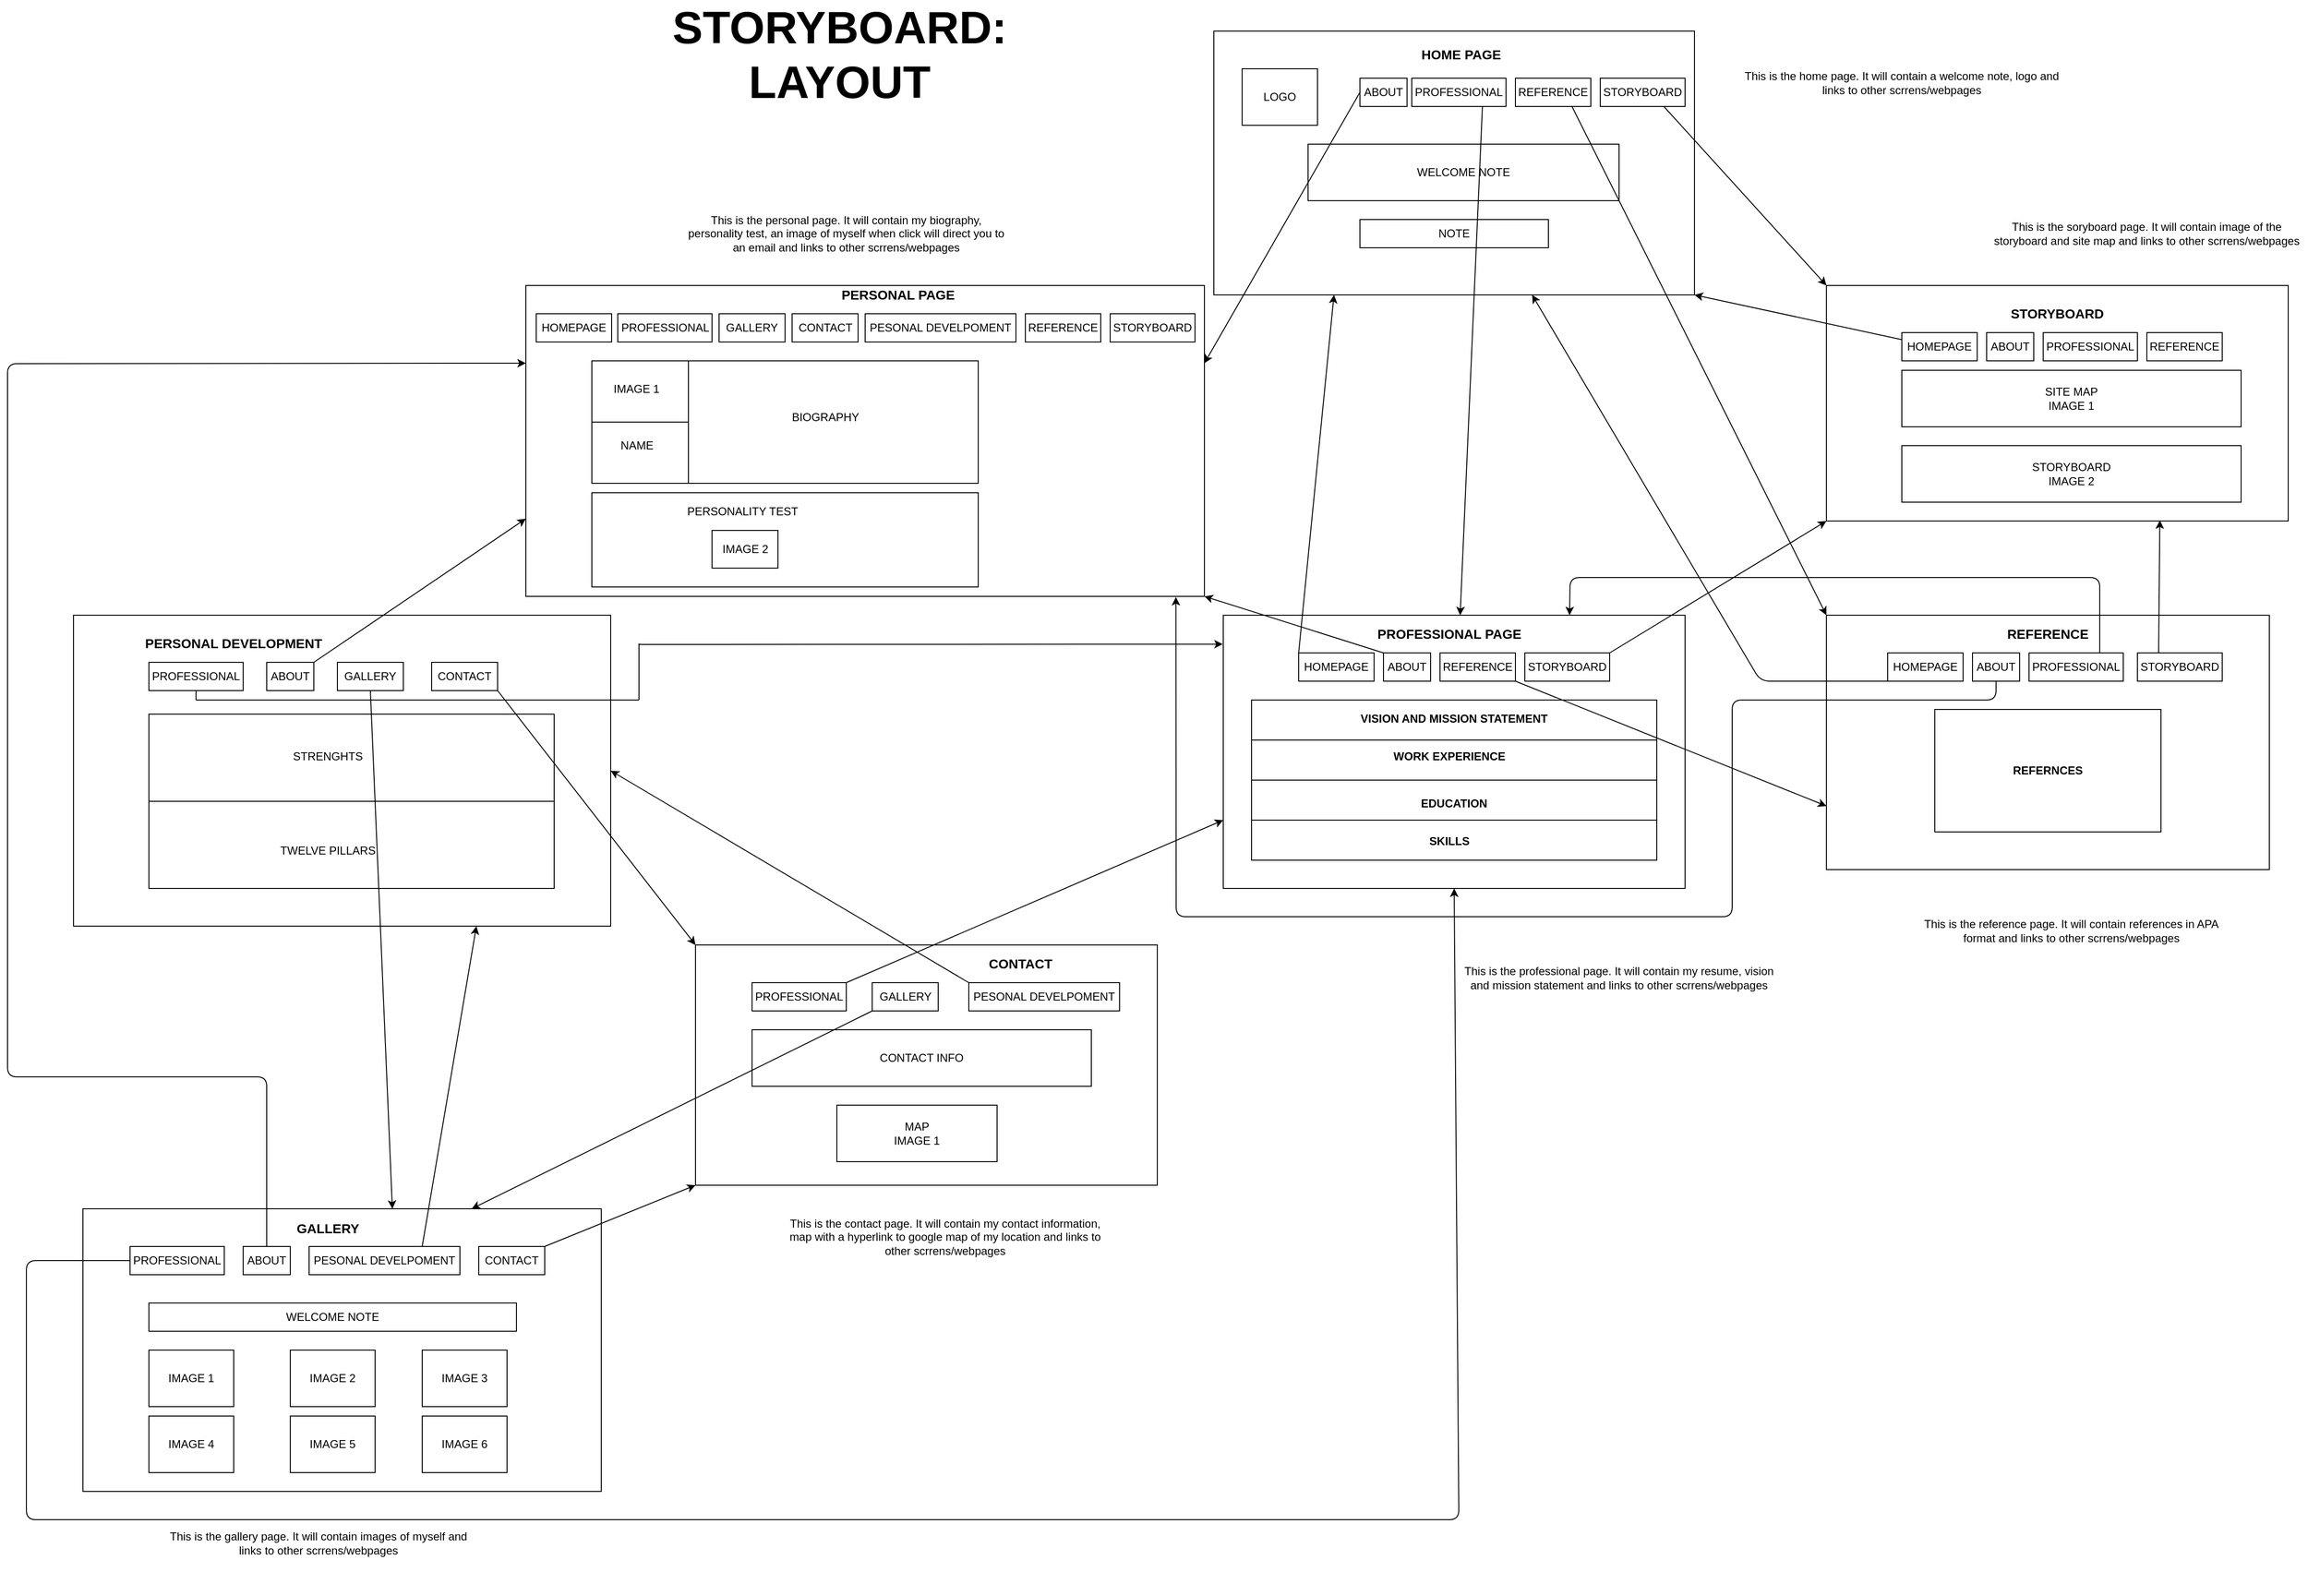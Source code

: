 <mxfile version="14.5.1" type="device"><diagram id="vI1o73QaPmnRmqJB_MKd" name="Page-1"><mxGraphModel dx="3807" dy="973" grid="1" gridSize="10" guides="1" tooltips="1" connect="1" arrows="1" fold="1" page="1" pageScale="1" pageWidth="850" pageHeight="1100" math="0" shadow="0"><root><mxCell id="0"/><mxCell id="1" parent="0"/><mxCell id="4BfkvucFEYMD0esyTuxJ-81" value="" style="rounded=0;whiteSpace=wrap;html=1;" parent="1" vertex="1"><mxGeometry x="-450" y="1070" width="490" height="255" as="geometry"/></mxCell><mxCell id="4BfkvucFEYMD0esyTuxJ-82" value="" style="rounded=0;whiteSpace=wrap;html=1;" parent="1" vertex="1"><mxGeometry x="-1100" y="1350" width="550" height="300" as="geometry"/></mxCell><mxCell id="4BfkvucFEYMD0esyTuxJ-63" value="" style="rounded=0;whiteSpace=wrap;html=1;" parent="1" vertex="1"><mxGeometry x="-1110" y="720" width="570" height="330" as="geometry"/></mxCell><mxCell id="4BfkvucFEYMD0esyTuxJ-54" value="" style="rounded=0;whiteSpace=wrap;html=1;" parent="1" vertex="1"><mxGeometry x="750" y="370" width="490" height="250" as="geometry"/></mxCell><mxCell id="4BfkvucFEYMD0esyTuxJ-36" value="" style="rounded=0;whiteSpace=wrap;html=1;" parent="1" vertex="1"><mxGeometry x="-630" y="370" width="720" height="330" as="geometry"/></mxCell><mxCell id="4BfkvucFEYMD0esyTuxJ-26" value="" style="rounded=0;whiteSpace=wrap;html=1;" parent="1" vertex="1"><mxGeometry x="750" y="720" width="470" height="270" as="geometry"/></mxCell><mxCell id="4BfkvucFEYMD0esyTuxJ-11" value="" style="rounded=0;whiteSpace=wrap;html=1;" parent="1" vertex="1"><mxGeometry x="110" y="720" width="490" height="290" as="geometry"/></mxCell><mxCell id="4BfkvucFEYMD0esyTuxJ-1" value="" style="rounded=0;whiteSpace=wrap;html=1;" parent="1" vertex="1"><mxGeometry x="100" y="100" width="510" height="280" as="geometry"/></mxCell><mxCell id="4BfkvucFEYMD0esyTuxJ-2" value="PROFESSIONAL" style="rounded=0;whiteSpace=wrap;html=1;" parent="1" vertex="1"><mxGeometry x="310" y="150" width="100" height="30" as="geometry"/></mxCell><mxCell id="4BfkvucFEYMD0esyTuxJ-3" value="ABOUT" style="rounded=0;whiteSpace=wrap;html=1;" parent="1" vertex="1"><mxGeometry x="255" y="150" width="50" height="30" as="geometry"/></mxCell><mxCell id="4BfkvucFEYMD0esyTuxJ-4" value="REFERENCE" style="rounded=0;whiteSpace=wrap;html=1;" parent="1" vertex="1"><mxGeometry x="420" y="150" width="80" height="30" as="geometry"/></mxCell><mxCell id="4BfkvucFEYMD0esyTuxJ-5" value="STORYBOARD" style="rounded=0;whiteSpace=wrap;html=1;" parent="1" vertex="1"><mxGeometry x="510" y="150" width="90" height="30" as="geometry"/></mxCell><mxCell id="4BfkvucFEYMD0esyTuxJ-6" style="edgeStyle=orthogonalEdgeStyle;rounded=0;orthogonalLoop=1;jettySize=auto;html=1;exitX=0.5;exitY=1;exitDx=0;exitDy=0;" parent="1" source="4BfkvucFEYMD0esyTuxJ-2" target="4BfkvucFEYMD0esyTuxJ-2" edge="1"><mxGeometry relative="1" as="geometry"/></mxCell><mxCell id="4BfkvucFEYMD0esyTuxJ-7" value="LOGO" style="rounded=0;whiteSpace=wrap;html=1;" parent="1" vertex="1"><mxGeometry x="130" y="140" width="80" height="60" as="geometry"/></mxCell><mxCell id="4BfkvucFEYMD0esyTuxJ-8" value="WELCOME NOTE" style="rounded=0;whiteSpace=wrap;html=1;" parent="1" vertex="1"><mxGeometry x="200" y="220" width="330" height="60" as="geometry"/></mxCell><mxCell id="4BfkvucFEYMD0esyTuxJ-9" value="NOTE" style="rounded=0;whiteSpace=wrap;html=1;" parent="1" vertex="1"><mxGeometry x="255" y="300" width="200" height="30" as="geometry"/></mxCell><mxCell id="4BfkvucFEYMD0esyTuxJ-10" value="&lt;b&gt;&lt;font style=&quot;font-size: 14px&quot;&gt;HOME PAGE&lt;/font&gt;&lt;/b&gt;" style="text;html=1;strokeColor=none;fillColor=none;align=center;verticalAlign=middle;whiteSpace=wrap;rounded=0;" parent="1" vertex="1"><mxGeometry x="315" y="110" width="95" height="30" as="geometry"/></mxCell><mxCell id="4BfkvucFEYMD0esyTuxJ-12" value="HOMEPAGE" style="rounded=0;whiteSpace=wrap;html=1;" parent="1" vertex="1"><mxGeometry x="190" y="760" width="80" height="30" as="geometry"/></mxCell><mxCell id="4BfkvucFEYMD0esyTuxJ-13" value="&lt;font style=&quot;font-size: 14px&quot;&gt;&lt;b&gt;PROFESSIONAL PAGE&lt;/b&gt;&lt;/font&gt;" style="text;html=1;strokeColor=none;fillColor=none;align=center;verticalAlign=middle;whiteSpace=wrap;rounded=0;" parent="1" vertex="1"><mxGeometry x="240" y="730" width="220" height="20" as="geometry"/></mxCell><mxCell id="4BfkvucFEYMD0esyTuxJ-14" value="ABOUT" style="rounded=0;whiteSpace=wrap;html=1;" parent="1" vertex="1"><mxGeometry x="280" y="760" width="50" height="30" as="geometry"/></mxCell><mxCell id="4BfkvucFEYMD0esyTuxJ-15" value="REFERENCE" style="rounded=0;whiteSpace=wrap;html=1;" parent="1" vertex="1"><mxGeometry x="340" y="760" width="80" height="30" as="geometry"/></mxCell><mxCell id="4BfkvucFEYMD0esyTuxJ-16" value="STORYBOARD" style="rounded=0;whiteSpace=wrap;html=1;" parent="1" vertex="1"><mxGeometry x="430" y="760" width="90" height="30" as="geometry"/></mxCell><mxCell id="4BfkvucFEYMD0esyTuxJ-17" value="" style="rounded=0;whiteSpace=wrap;html=1;" parent="1" vertex="1"><mxGeometry x="140" y="810" width="430" height="170" as="geometry"/></mxCell><mxCell id="4BfkvucFEYMD0esyTuxJ-18" value="&lt;b&gt;VISION AND MISSION STATEMENT&lt;/b&gt;" style="text;html=1;strokeColor=none;fillColor=none;align=center;verticalAlign=middle;whiteSpace=wrap;rounded=0;" parent="1" vertex="1"><mxGeometry x="210" y="820" width="290" height="20" as="geometry"/></mxCell><mxCell id="4BfkvucFEYMD0esyTuxJ-19" value="" style="endArrow=none;html=1;exitX=0;exitY=0.25;exitDx=0;exitDy=0;entryX=1;entryY=0.25;entryDx=0;entryDy=0;" parent="1" source="4BfkvucFEYMD0esyTuxJ-17" target="4BfkvucFEYMD0esyTuxJ-17" edge="1"><mxGeometry width="50" height="50" relative="1" as="geometry"><mxPoint x="290" y="1040" as="sourcePoint"/><mxPoint x="340" y="990" as="targetPoint"/></mxGeometry></mxCell><mxCell id="4BfkvucFEYMD0esyTuxJ-20" value="" style="endArrow=none;html=1;exitX=0;exitY=0.5;exitDx=0;exitDy=0;entryX=1;entryY=0.5;entryDx=0;entryDy=0;" parent="1" source="4BfkvucFEYMD0esyTuxJ-17" target="4BfkvucFEYMD0esyTuxJ-17" edge="1"><mxGeometry width="50" height="50" relative="1" as="geometry"><mxPoint x="290" y="1020" as="sourcePoint"/><mxPoint x="340" y="970" as="targetPoint"/></mxGeometry></mxCell><mxCell id="4BfkvucFEYMD0esyTuxJ-21" value="&lt;b&gt;WORK EXPERIENCE&lt;/b&gt;" style="text;html=1;strokeColor=none;fillColor=none;align=center;verticalAlign=middle;whiteSpace=wrap;rounded=0;" parent="1" vertex="1"><mxGeometry x="275" y="860" width="150" height="20" as="geometry"/></mxCell><mxCell id="4BfkvucFEYMD0esyTuxJ-22" value="" style="endArrow=none;html=1;exitX=0;exitY=0.75;exitDx=0;exitDy=0;entryX=1;entryY=0.75;entryDx=0;entryDy=0;" parent="1" source="4BfkvucFEYMD0esyTuxJ-17" target="4BfkvucFEYMD0esyTuxJ-17" edge="1"><mxGeometry width="50" height="50" relative="1" as="geometry"><mxPoint x="290" y="1010" as="sourcePoint"/><mxPoint x="340" y="960" as="targetPoint"/></mxGeometry></mxCell><mxCell id="4BfkvucFEYMD0esyTuxJ-23" value="&lt;b&gt;EDUCATION&lt;/b&gt;" style="text;html=1;strokeColor=none;fillColor=none;align=center;verticalAlign=middle;whiteSpace=wrap;rounded=0;" parent="1" vertex="1"><mxGeometry x="305" y="910" width="100" height="20" as="geometry"/></mxCell><mxCell id="4BfkvucFEYMD0esyTuxJ-25" value="&lt;b&gt;SKILLS&lt;/b&gt;" style="text;html=1;strokeColor=none;fillColor=none;align=center;verticalAlign=middle;whiteSpace=wrap;rounded=0;" parent="1" vertex="1"><mxGeometry x="330" y="950" width="40" height="20" as="geometry"/></mxCell><mxCell id="4BfkvucFEYMD0esyTuxJ-27" value="&lt;b&gt;&lt;font style=&quot;font-size: 14px&quot;&gt;REFERENCE&lt;/font&gt;&lt;/b&gt;" style="text;html=1;strokeColor=none;fillColor=none;align=center;verticalAlign=middle;whiteSpace=wrap;rounded=0;" parent="1" vertex="1"><mxGeometry x="920" y="730" width="130" height="20" as="geometry"/></mxCell><mxCell id="4BfkvucFEYMD0esyTuxJ-28" value="HOMEPAGE" style="rounded=0;whiteSpace=wrap;html=1;" parent="1" vertex="1"><mxGeometry x="815" y="760" width="80" height="30" as="geometry"/></mxCell><mxCell id="4BfkvucFEYMD0esyTuxJ-29" value="ABOUT" style="rounded=0;whiteSpace=wrap;html=1;" parent="1" vertex="1"><mxGeometry x="905" y="760" width="50" height="30" as="geometry"/></mxCell><mxCell id="4BfkvucFEYMD0esyTuxJ-30" value="REFERENCE" style="rounded=0;whiteSpace=wrap;html=1;" parent="1" vertex="1"><mxGeometry x="1090" y="420" width="80" height="30" as="geometry"/></mxCell><mxCell id="4BfkvucFEYMD0esyTuxJ-31" value="STORYBOARD" style="rounded=0;whiteSpace=wrap;html=1;" parent="1" vertex="1"><mxGeometry x="1080" y="760" width="90" height="30" as="geometry"/></mxCell><mxCell id="4BfkvucFEYMD0esyTuxJ-32" value="" style="rounded=0;whiteSpace=wrap;html=1;" parent="1" vertex="1"><mxGeometry x="865" y="820" width="240" height="130" as="geometry"/></mxCell><mxCell id="4BfkvucFEYMD0esyTuxJ-34" value="&lt;b&gt;REFERNCES&lt;/b&gt;" style="text;html=1;strokeColor=none;fillColor=none;align=center;verticalAlign=middle;whiteSpace=wrap;rounded=0;" parent="1" vertex="1"><mxGeometry x="935" y="875" width="100" height="20" as="geometry"/></mxCell><mxCell id="4BfkvucFEYMD0esyTuxJ-37" value="&lt;b&gt;&lt;font style=&quot;font-size: 14px&quot;&gt;PERSONAL PAGE&lt;/font&gt;&lt;/b&gt;" style="text;html=1;strokeColor=none;fillColor=none;align=center;verticalAlign=middle;whiteSpace=wrap;rounded=0;" parent="1" vertex="1"><mxGeometry x="-300" y="370" width="130" height="20" as="geometry"/></mxCell><mxCell id="4BfkvucFEYMD0esyTuxJ-38" value="" style="rounded=0;whiteSpace=wrap;html=1;" parent="1" vertex="1"><mxGeometry x="-560" y="450" width="410" height="130" as="geometry"/></mxCell><mxCell id="4BfkvucFEYMD0esyTuxJ-39" value="BIOGRAPHY" style="text;html=1;strokeColor=none;fillColor=none;align=center;verticalAlign=middle;whiteSpace=wrap;rounded=0;" parent="1" vertex="1"><mxGeometry x="-362.5" y="500" width="100" height="20" as="geometry"/></mxCell><mxCell id="4BfkvucFEYMD0esyTuxJ-40" value="" style="endArrow=none;html=1;exitX=0.25;exitY=0;exitDx=0;exitDy=0;entryX=0.25;entryY=1;entryDx=0;entryDy=0;" parent="1" source="4BfkvucFEYMD0esyTuxJ-38" target="4BfkvucFEYMD0esyTuxJ-38" edge="1"><mxGeometry width="50" height="50" relative="1" as="geometry"><mxPoint x="-180" y="430" as="sourcePoint"/><mxPoint x="-130" y="380" as="targetPoint"/></mxGeometry></mxCell><mxCell id="4BfkvucFEYMD0esyTuxJ-41" value="" style="endArrow=none;html=1;exitX=0;exitY=0.5;exitDx=0;exitDy=0;" parent="1" source="4BfkvucFEYMD0esyTuxJ-38" edge="1"><mxGeometry width="50" height="50" relative="1" as="geometry"><mxPoint x="-540" y="515" as="sourcePoint"/><mxPoint x="-457" y="515" as="targetPoint"/></mxGeometry></mxCell><mxCell id="4BfkvucFEYMD0esyTuxJ-42" value="IMAGE 1" style="text;html=1;strokeColor=none;fillColor=none;align=center;verticalAlign=middle;whiteSpace=wrap;rounded=0;" parent="1" vertex="1"><mxGeometry x="-540" y="470" width="55" height="20" as="geometry"/></mxCell><mxCell id="4BfkvucFEYMD0esyTuxJ-43" value="NAME" style="text;html=1;strokeColor=none;fillColor=none;align=center;verticalAlign=middle;whiteSpace=wrap;rounded=0;" parent="1" vertex="1"><mxGeometry x="-532.5" y="530" width="40" height="20" as="geometry"/></mxCell><mxCell id="4BfkvucFEYMD0esyTuxJ-44" value="" style="rounded=0;whiteSpace=wrap;html=1;" parent="1" vertex="1"><mxGeometry x="-560" y="590" width="410" height="100" as="geometry"/></mxCell><mxCell id="4BfkvucFEYMD0esyTuxJ-45" value="PERSONALITY TEST" style="text;html=1;strokeColor=none;fillColor=none;align=center;verticalAlign=middle;whiteSpace=wrap;rounded=0;" parent="1" vertex="1"><mxGeometry x="-470" y="600" width="140" height="20" as="geometry"/></mxCell><mxCell id="4BfkvucFEYMD0esyTuxJ-46" value="IMAGE 2" style="rounded=0;whiteSpace=wrap;html=1;" parent="1" vertex="1"><mxGeometry x="-432.5" y="630" width="70" height="40" as="geometry"/></mxCell><mxCell id="4BfkvucFEYMD0esyTuxJ-47" value="HOMEPAGE" style="rounded=0;whiteSpace=wrap;html=1;" parent="1" vertex="1"><mxGeometry x="-619" y="400" width="80" height="30" as="geometry"/></mxCell><mxCell id="4BfkvucFEYMD0esyTuxJ-49" value="PROFESSIONAL" style="rounded=0;whiteSpace=wrap;html=1;" parent="1" vertex="1"><mxGeometry x="-532.5" y="400" width="100" height="30" as="geometry"/></mxCell><mxCell id="4BfkvucFEYMD0esyTuxJ-50" value="GALLERY" style="rounded=0;whiteSpace=wrap;html=1;" parent="1" vertex="1"><mxGeometry x="-425" y="400" width="70" height="30" as="geometry"/></mxCell><mxCell id="4BfkvucFEYMD0esyTuxJ-51" value="CONTACT" style="rounded=0;whiteSpace=wrap;html=1;" parent="1" vertex="1"><mxGeometry x="-347.5" y="400" width="70" height="30" as="geometry"/></mxCell><mxCell id="4BfkvucFEYMD0esyTuxJ-52" value="PESONAL DEVELPOMENT" style="rounded=0;whiteSpace=wrap;html=1;" parent="1" vertex="1"><mxGeometry x="-270" y="400" width="160" height="30" as="geometry"/></mxCell><mxCell id="4BfkvucFEYMD0esyTuxJ-55" value="&lt;font style=&quot;font-size: 14px&quot;&gt;&lt;b&gt;STORYBOARD&lt;/b&gt;&lt;/font&gt;" style="text;html=1;strokeColor=none;fillColor=none;align=center;verticalAlign=middle;whiteSpace=wrap;rounded=0;" parent="1" vertex="1"><mxGeometry x="935" y="390" width="120" height="20" as="geometry"/></mxCell><mxCell id="4BfkvucFEYMD0esyTuxJ-56" value="HOMEPAGE" style="rounded=0;whiteSpace=wrap;html=1;" parent="1" vertex="1"><mxGeometry x="830" y="420" width="80" height="30" as="geometry"/></mxCell><mxCell id="4BfkvucFEYMD0esyTuxJ-57" value="PROFESSIONAL" style="rounded=0;whiteSpace=wrap;html=1;" parent="1" vertex="1"><mxGeometry x="980" y="420" width="100" height="30" as="geometry"/></mxCell><mxCell id="4BfkvucFEYMD0esyTuxJ-58" value="ABOUT" style="rounded=0;whiteSpace=wrap;html=1;" parent="1" vertex="1"><mxGeometry x="920" y="420" width="50" height="30" as="geometry"/></mxCell><mxCell id="4BfkvucFEYMD0esyTuxJ-60" value="SITE MAP&lt;br&gt;IMAGE 1" style="rounded=0;whiteSpace=wrap;html=1;" parent="1" vertex="1"><mxGeometry x="830" y="460" width="360" height="60" as="geometry"/></mxCell><mxCell id="4BfkvucFEYMD0esyTuxJ-61" value="STORYBOARD&lt;br&gt;IMAGE 2" style="rounded=0;whiteSpace=wrap;html=1;" parent="1" vertex="1"><mxGeometry x="830" y="540" width="360" height="60" as="geometry"/></mxCell><mxCell id="4BfkvucFEYMD0esyTuxJ-62" value="PROFESSIONAL" style="rounded=0;whiteSpace=wrap;html=1;" parent="1" vertex="1"><mxGeometry x="965" y="760" width="100" height="30" as="geometry"/></mxCell><mxCell id="4BfkvucFEYMD0esyTuxJ-64" value="&lt;font style=&quot;font-size: 14px&quot;&gt;&lt;b&gt;PERSONAL DEVELOPMENT&lt;/b&gt;&lt;/font&gt;" style="text;html=1;strokeColor=none;fillColor=none;align=center;verticalAlign=middle;whiteSpace=wrap;rounded=0;" parent="1" vertex="1"><mxGeometry x="-1050" y="740" width="220" height="20" as="geometry"/></mxCell><mxCell id="4BfkvucFEYMD0esyTuxJ-67" value="PROFESSIONAL" style="rounded=0;whiteSpace=wrap;html=1;" parent="1" vertex="1"><mxGeometry x="-1030" y="770" width="100" height="30" as="geometry"/></mxCell><mxCell id="4BfkvucFEYMD0esyTuxJ-70" value="ABOUT" style="rounded=0;whiteSpace=wrap;html=1;" parent="1" vertex="1"><mxGeometry x="-905" y="770" width="50" height="30" as="geometry"/></mxCell><mxCell id="4BfkvucFEYMD0esyTuxJ-71" value="GALLERY" style="rounded=0;whiteSpace=wrap;html=1;" parent="1" vertex="1"><mxGeometry x="-830" y="770" width="70" height="30" as="geometry"/></mxCell><mxCell id="4BfkvucFEYMD0esyTuxJ-72" value="CONTACT" style="rounded=0;whiteSpace=wrap;html=1;" parent="1" vertex="1"><mxGeometry x="-730" y="770" width="70" height="30" as="geometry"/></mxCell><mxCell id="4BfkvucFEYMD0esyTuxJ-74" value="" style="rounded=0;whiteSpace=wrap;html=1;" parent="1" vertex="1"><mxGeometry x="-1030" y="825" width="430" height="185" as="geometry"/></mxCell><mxCell id="4BfkvucFEYMD0esyTuxJ-75" value="" style="endArrow=none;html=1;exitX=0;exitY=0.5;exitDx=0;exitDy=0;entryX=1;entryY=0.5;entryDx=0;entryDy=0;" parent="1" source="4BfkvucFEYMD0esyTuxJ-74" target="4BfkvucFEYMD0esyTuxJ-74" edge="1"><mxGeometry width="50" height="50" relative="1" as="geometry"><mxPoint x="-660" y="860" as="sourcePoint"/><mxPoint x="-610" y="810" as="targetPoint"/></mxGeometry></mxCell><mxCell id="4BfkvucFEYMD0esyTuxJ-76" value="STRENGHTS" style="text;html=1;strokeColor=none;fillColor=none;align=center;verticalAlign=middle;whiteSpace=wrap;rounded=0;" parent="1" vertex="1"><mxGeometry x="-860" y="860" width="40" height="20" as="geometry"/></mxCell><mxCell id="4BfkvucFEYMD0esyTuxJ-77" value="TWELVE PILLARS" style="text;html=1;strokeColor=none;fillColor=none;align=center;verticalAlign=middle;whiteSpace=wrap;rounded=0;" parent="1" vertex="1"><mxGeometry x="-905" y="960" width="130" height="20" as="geometry"/></mxCell><mxCell id="4BfkvucFEYMD0esyTuxJ-78" value="REFERENCE" style="rounded=0;whiteSpace=wrap;html=1;" parent="1" vertex="1"><mxGeometry x="-100" y="400" width="80" height="30" as="geometry"/></mxCell><mxCell id="4BfkvucFEYMD0esyTuxJ-80" value="STORYBOARD" style="rounded=0;whiteSpace=wrap;html=1;" parent="1" vertex="1"><mxGeometry x="-10" y="400" width="90" height="30" as="geometry"/></mxCell><mxCell id="4BfkvucFEYMD0esyTuxJ-83" value="&lt;font style=&quot;font-size: 14px&quot;&gt;&lt;b&gt;GALLERY&lt;/b&gt;&lt;/font&gt;" style="text;html=1;strokeColor=none;fillColor=none;align=center;verticalAlign=middle;whiteSpace=wrap;rounded=0;" parent="1" vertex="1"><mxGeometry x="-880" y="1361" width="80" height="20" as="geometry"/></mxCell><mxCell id="4BfkvucFEYMD0esyTuxJ-84" value="WELCOME NOTE" style="rounded=0;whiteSpace=wrap;html=1;" parent="1" vertex="1"><mxGeometry x="-1030" y="1450" width="390" height="30" as="geometry"/></mxCell><mxCell id="4BfkvucFEYMD0esyTuxJ-86" value="PROFESSIONAL" style="rounded=0;whiteSpace=wrap;html=1;" parent="1" vertex="1"><mxGeometry x="-1050" y="1390" width="100" height="30" as="geometry"/></mxCell><mxCell id="4BfkvucFEYMD0esyTuxJ-87" value="ABOUT" style="rounded=0;whiteSpace=wrap;html=1;" parent="1" vertex="1"><mxGeometry x="-930" y="1390" width="50" height="30" as="geometry"/></mxCell><mxCell id="4BfkvucFEYMD0esyTuxJ-88" value="PESONAL DEVELPOMENT" style="rounded=0;whiteSpace=wrap;html=1;" parent="1" vertex="1"><mxGeometry x="-860" y="1390" width="160" height="30" as="geometry"/></mxCell><mxCell id="4BfkvucFEYMD0esyTuxJ-90" value="CONTACT" style="rounded=0;whiteSpace=wrap;html=1;" parent="1" vertex="1"><mxGeometry x="-680" y="1390" width="70" height="30" as="geometry"/></mxCell><mxCell id="4BfkvucFEYMD0esyTuxJ-92" value="IMAGE 1" style="rounded=0;whiteSpace=wrap;html=1;" parent="1" vertex="1"><mxGeometry x="-1030" y="1500" width="90" height="60" as="geometry"/></mxCell><mxCell id="4BfkvucFEYMD0esyTuxJ-95" value="IMAGE 6" style="rounded=0;whiteSpace=wrap;html=1;" parent="1" vertex="1"><mxGeometry x="-740" y="1570" width="90" height="60" as="geometry"/></mxCell><mxCell id="4BfkvucFEYMD0esyTuxJ-96" value="IMAGE 5" style="rounded=0;whiteSpace=wrap;html=1;" parent="1" vertex="1"><mxGeometry x="-880" y="1570" width="90" height="60" as="geometry"/></mxCell><mxCell id="4BfkvucFEYMD0esyTuxJ-97" value="IMAGE 3" style="rounded=0;whiteSpace=wrap;html=1;" parent="1" vertex="1"><mxGeometry x="-740" y="1500" width="90" height="60" as="geometry"/></mxCell><mxCell id="4BfkvucFEYMD0esyTuxJ-98" value="IMAGE 2" style="rounded=0;whiteSpace=wrap;html=1;" parent="1" vertex="1"><mxGeometry x="-880" y="1500" width="90" height="60" as="geometry"/></mxCell><mxCell id="4BfkvucFEYMD0esyTuxJ-99" value="IMAGE 4" style="rounded=0;whiteSpace=wrap;html=1;" parent="1" vertex="1"><mxGeometry x="-1030" y="1570" width="90" height="60" as="geometry"/></mxCell><mxCell id="4BfkvucFEYMD0esyTuxJ-101" value="&lt;font style=&quot;font-size: 14px&quot;&gt;&lt;b&gt;CONTACT&lt;/b&gt;&lt;/font&gt;" style="text;html=1;strokeColor=none;fillColor=none;align=center;verticalAlign=middle;whiteSpace=wrap;rounded=0;" parent="1" vertex="1"><mxGeometry x="-150" y="1080" width="90" height="20" as="geometry"/></mxCell><mxCell id="4BfkvucFEYMD0esyTuxJ-103" value="PROFESSIONAL" style="rounded=0;whiteSpace=wrap;html=1;" parent="1" vertex="1"><mxGeometry x="-390" y="1110" width="100" height="30" as="geometry"/></mxCell><mxCell id="4BfkvucFEYMD0esyTuxJ-104" value="GALLERY" style="rounded=0;whiteSpace=wrap;html=1;" parent="1" vertex="1"><mxGeometry x="-262.5" y="1110" width="70" height="30" as="geometry"/></mxCell><mxCell id="4BfkvucFEYMD0esyTuxJ-105" value="PESONAL DEVELPOMENT" style="rounded=0;whiteSpace=wrap;html=1;" parent="1" vertex="1"><mxGeometry x="-160" y="1110" width="160" height="30" as="geometry"/></mxCell><mxCell id="4BfkvucFEYMD0esyTuxJ-106" value="CONTACT INFO" style="rounded=0;whiteSpace=wrap;html=1;" parent="1" vertex="1"><mxGeometry x="-390" y="1160" width="360" height="60" as="geometry"/></mxCell><mxCell id="4BfkvucFEYMD0esyTuxJ-107" value="MAP&lt;br&gt;IMAGE 1" style="rounded=0;whiteSpace=wrap;html=1;" parent="1" vertex="1"><mxGeometry x="-300" y="1240" width="170" height="60" as="geometry"/></mxCell><mxCell id="4BfkvucFEYMD0esyTuxJ-108" value="" style="endArrow=classic;html=1;exitX=0;exitY=0.5;exitDx=0;exitDy=0;entryX=1;entryY=0.25;entryDx=0;entryDy=0;" parent="1" source="4BfkvucFEYMD0esyTuxJ-3" target="4BfkvucFEYMD0esyTuxJ-36" edge="1"><mxGeometry width="50" height="50" relative="1" as="geometry"><mxPoint x="-150" y="320" as="sourcePoint"/><mxPoint x="-100" y="270" as="targetPoint"/></mxGeometry></mxCell><mxCell id="4BfkvucFEYMD0esyTuxJ-109" value="" style="endArrow=classic;html=1;exitX=0.75;exitY=1;exitDx=0;exitDy=0;" parent="1" source="4BfkvucFEYMD0esyTuxJ-2" target="4BfkvucFEYMD0esyTuxJ-11" edge="1"><mxGeometry width="50" height="50" relative="1" as="geometry"><mxPoint x="388" y="221" as="sourcePoint"/><mxPoint x="725.333" y="451" as="targetPoint"/></mxGeometry></mxCell><mxCell id="4BfkvucFEYMD0esyTuxJ-110" value="" style="endArrow=classic;html=1;exitX=0.75;exitY=1;exitDx=0;exitDy=0;entryX=0;entryY=0;entryDx=0;entryDy=0;" parent="1" source="4BfkvucFEYMD0esyTuxJ-4" target="4BfkvucFEYMD0esyTuxJ-26" edge="1"><mxGeometry width="50" height="50" relative="1" as="geometry"><mxPoint x="440" y="480" as="sourcePoint"/><mxPoint x="490" y="430" as="targetPoint"/></mxGeometry></mxCell><mxCell id="4BfkvucFEYMD0esyTuxJ-111" value="" style="endArrow=classic;html=1;exitX=0.75;exitY=1;exitDx=0;exitDy=0;entryX=0;entryY=0;entryDx=0;entryDy=0;" parent="1" source="4BfkvucFEYMD0esyTuxJ-5" target="4BfkvucFEYMD0esyTuxJ-54" edge="1"><mxGeometry width="50" height="50" relative="1" as="geometry"><mxPoint x="620" y="640" as="sourcePoint"/><mxPoint x="670" y="590" as="targetPoint"/></mxGeometry></mxCell><mxCell id="4BfkvucFEYMD0esyTuxJ-112" value="" style="endArrow=classic;html=1;exitX=1;exitY=0;exitDx=0;exitDy=0;entryX=0;entryY=1;entryDx=0;entryDy=0;" parent="1" source="4BfkvucFEYMD0esyTuxJ-16" target="4BfkvucFEYMD0esyTuxJ-54" edge="1"><mxGeometry width="50" height="50" relative="1" as="geometry"><mxPoint x="620" y="640" as="sourcePoint"/><mxPoint x="670" y="590" as="targetPoint"/></mxGeometry></mxCell><mxCell id="4BfkvucFEYMD0esyTuxJ-113" value="" style="endArrow=classic;html=1;exitX=1;exitY=1;exitDx=0;exitDy=0;entryX=0;entryY=0.75;entryDx=0;entryDy=0;" parent="1" source="4BfkvucFEYMD0esyTuxJ-15" target="4BfkvucFEYMD0esyTuxJ-26" edge="1"><mxGeometry width="50" height="50" relative="1" as="geometry"><mxPoint x="620" y="680" as="sourcePoint"/><mxPoint x="670" y="630" as="targetPoint"/></mxGeometry></mxCell><mxCell id="4BfkvucFEYMD0esyTuxJ-114" value="" style="endArrow=classic;html=1;exitX=0;exitY=0;exitDx=0;exitDy=0;entryX=1;entryY=1;entryDx=0;entryDy=0;" parent="1" source="4BfkvucFEYMD0esyTuxJ-14" target="4BfkvucFEYMD0esyTuxJ-36" edge="1"><mxGeometry width="50" height="50" relative="1" as="geometry"><mxPoint x="620" y="680" as="sourcePoint"/><mxPoint x="260" y="620" as="targetPoint"/></mxGeometry></mxCell><mxCell id="4BfkvucFEYMD0esyTuxJ-115" value="" style="endArrow=classic;html=1;exitX=0;exitY=0;exitDx=0;exitDy=0;entryX=0.25;entryY=1;entryDx=0;entryDy=0;" parent="1" source="4BfkvucFEYMD0esyTuxJ-12" target="4BfkvucFEYMD0esyTuxJ-1" edge="1"><mxGeometry width="50" height="50" relative="1" as="geometry"><mxPoint y="680" as="sourcePoint"/><mxPoint x="50" y="630" as="targetPoint"/></mxGeometry></mxCell><mxCell id="4BfkvucFEYMD0esyTuxJ-118" value="" style="endArrow=classic;html=1;exitX=1;exitY=0;exitDx=0;exitDy=0;entryX=0;entryY=1;entryDx=0;entryDy=0;" parent="1" source="4BfkvucFEYMD0esyTuxJ-90" target="4BfkvucFEYMD0esyTuxJ-81" edge="1"><mxGeometry width="50" height="50" relative="1" as="geometry"><mxPoint x="-670" y="910" as="sourcePoint"/><mxPoint x="-620" y="860" as="targetPoint"/></mxGeometry></mxCell><mxCell id="4BfkvucFEYMD0esyTuxJ-119" value="" style="endArrow=classic;html=1;exitX=0;exitY=1;exitDx=0;exitDy=0;entryX=0.75;entryY=0;entryDx=0;entryDy=0;" parent="1" source="4BfkvucFEYMD0esyTuxJ-104" target="4BfkvucFEYMD0esyTuxJ-82" edge="1"><mxGeometry width="50" height="50" relative="1" as="geometry"><mxPoint x="-600" y="1230" as="sourcePoint"/><mxPoint x="-550" y="1180" as="targetPoint"/></mxGeometry></mxCell><mxCell id="4BfkvucFEYMD0esyTuxJ-120" value="" style="endArrow=classic;html=1;exitX=0;exitY=0;exitDx=0;exitDy=0;entryX=1;entryY=0.5;entryDx=0;entryDy=0;" parent="1" source="4BfkvucFEYMD0esyTuxJ-105" target="4BfkvucFEYMD0esyTuxJ-63" edge="1"><mxGeometry width="50" height="50" relative="1" as="geometry"><mxPoint x="-160" y="1050" as="sourcePoint"/><mxPoint x="-310" y="1180" as="targetPoint"/></mxGeometry></mxCell><mxCell id="4BfkvucFEYMD0esyTuxJ-121" value="" style="endArrow=classic;html=1;exitX=1;exitY=0;exitDx=0;exitDy=0;entryX=0;entryY=0.75;entryDx=0;entryDy=0;" parent="1" source="4BfkvucFEYMD0esyTuxJ-103" target="4BfkvucFEYMD0esyTuxJ-11" edge="1"><mxGeometry width="50" height="50" relative="1" as="geometry"><mxPoint x="-170" y="1000" as="sourcePoint"/><mxPoint x="-145" y="860" as="targetPoint"/></mxGeometry></mxCell><mxCell id="4BfkvucFEYMD0esyTuxJ-123" value="" style="endArrow=classic;html=1;exitX=1;exitY=1;exitDx=0;exitDy=0;entryX=0;entryY=0;entryDx=0;entryDy=0;" parent="1" source="4BfkvucFEYMD0esyTuxJ-72" target="4BfkvucFEYMD0esyTuxJ-81" edge="1"><mxGeometry width="50" height="50" relative="1" as="geometry"><mxPoint x="-540" y="910" as="sourcePoint"/><mxPoint x="-490" y="860" as="targetPoint"/></mxGeometry></mxCell><mxCell id="4BfkvucFEYMD0esyTuxJ-125" value="" style="endArrow=classic;html=1;exitX=0.5;exitY=1;exitDx=0;exitDy=0;entryX=0.597;entryY=0;entryDx=0;entryDy=0;entryPerimeter=0;" parent="1" source="4BfkvucFEYMD0esyTuxJ-71" target="4BfkvucFEYMD0esyTuxJ-82" edge="1"><mxGeometry width="50" height="50" relative="1" as="geometry"><mxPoint x="-700" y="1190" as="sourcePoint"/><mxPoint x="-650" y="1140" as="targetPoint"/></mxGeometry></mxCell><mxCell id="4BfkvucFEYMD0esyTuxJ-126" value="" style="endArrow=classic;html=1;exitX=1;exitY=0;exitDx=0;exitDy=0;entryX=0;entryY=0.75;entryDx=0;entryDy=0;" parent="1" source="4BfkvucFEYMD0esyTuxJ-70" target="4BfkvucFEYMD0esyTuxJ-36" edge="1"><mxGeometry width="50" height="50" relative="1" as="geometry"><mxPoint x="-420" y="790" as="sourcePoint"/><mxPoint x="-610" y="1180" as="targetPoint"/></mxGeometry></mxCell><mxCell id="4BfkvucFEYMD0esyTuxJ-130" value="" style="endArrow=classic;html=1;entryX=-0.001;entryY=0.106;entryDx=0;entryDy=0;entryPerimeter=0;" parent="1" target="4BfkvucFEYMD0esyTuxJ-11" edge="1"><mxGeometry width="50" height="50" relative="1" as="geometry"><mxPoint x="-510" y="751" as="sourcePoint"/><mxPoint x="80" y="751" as="targetPoint"/></mxGeometry></mxCell><mxCell id="4BfkvucFEYMD0esyTuxJ-131" value="" style="endArrow=none;html=1;" parent="1" edge="1"><mxGeometry width="50" height="50" relative="1" as="geometry"><mxPoint x="-510" y="810" as="sourcePoint"/><mxPoint x="-510" y="750" as="targetPoint"/></mxGeometry></mxCell><mxCell id="4BfkvucFEYMD0esyTuxJ-132" value="" style="endArrow=none;html=1;" parent="1" edge="1"><mxGeometry width="50" height="50" relative="1" as="geometry"><mxPoint x="-980" y="810" as="sourcePoint"/><mxPoint x="-510" y="810" as="targetPoint"/></mxGeometry></mxCell><mxCell id="4BfkvucFEYMD0esyTuxJ-133" value="" style="endArrow=none;html=1;exitX=0.5;exitY=1;exitDx=0;exitDy=0;" parent="1" source="4BfkvucFEYMD0esyTuxJ-67" edge="1"><mxGeometry width="50" height="50" relative="1" as="geometry"><mxPoint x="-870" y="870" as="sourcePoint"/><mxPoint x="-980" y="810" as="targetPoint"/></mxGeometry></mxCell><mxCell id="4BfkvucFEYMD0esyTuxJ-134" value="" style="endArrow=classic;html=1;exitX=0.75;exitY=0;exitDx=0;exitDy=0;entryX=0.75;entryY=1;entryDx=0;entryDy=0;" parent="1" source="4BfkvucFEYMD0esyTuxJ-88" target="4BfkvucFEYMD0esyTuxJ-63" edge="1"><mxGeometry width="50" height="50" relative="1" as="geometry"><mxPoint x="-490" y="1040" as="sourcePoint"/><mxPoint x="-440" y="990" as="targetPoint"/></mxGeometry></mxCell><mxCell id="4BfkvucFEYMD0esyTuxJ-135" value="" style="endArrow=classic;html=1;exitX=0.5;exitY=0;exitDx=0;exitDy=0;entryX=0;entryY=0.25;entryDx=0;entryDy=0;" parent="1" source="4BfkvucFEYMD0esyTuxJ-87" target="4BfkvucFEYMD0esyTuxJ-36" edge="1"><mxGeometry width="50" height="50" relative="1" as="geometry"><mxPoint x="-950" y="1250" as="sourcePoint"/><mxPoint x="-1210" y="1200" as="targetPoint"/><Array as="points"><mxPoint x="-905" y="1210"/><mxPoint x="-1180" y="1210"/><mxPoint x="-1180" y="1080"/><mxPoint x="-1180" y="453"/></Array></mxGeometry></mxCell><mxCell id="4BfkvucFEYMD0esyTuxJ-136" value="" style="endArrow=classic;html=1;exitX=0;exitY=0.5;exitDx=0;exitDy=0;entryX=0.5;entryY=1;entryDx=0;entryDy=0;" parent="1" source="4BfkvucFEYMD0esyTuxJ-86" target="4BfkvucFEYMD0esyTuxJ-11" edge="1"><mxGeometry width="50" height="50" relative="1" as="geometry"><mxPoint x="-880" y="1140" as="sourcePoint"/><mxPoint x="-260" y="1460" as="targetPoint"/><Array as="points"><mxPoint x="-1160" y="1405"/><mxPoint x="-1160" y="1680"/><mxPoint x="360" y="1680"/></Array></mxGeometry></mxCell><mxCell id="4BfkvucFEYMD0esyTuxJ-137" value="" style="endArrow=classic;html=1;exitX=0;exitY=0.25;exitDx=0;exitDy=0;entryX=1;entryY=1;entryDx=0;entryDy=0;" parent="1" source="4BfkvucFEYMD0esyTuxJ-56" target="4BfkvucFEYMD0esyTuxJ-1" edge="1"><mxGeometry width="50" height="50" relative="1" as="geometry"><mxPoint x="710" y="640" as="sourcePoint"/><mxPoint x="760" y="590" as="targetPoint"/></mxGeometry></mxCell><mxCell id="xkSpAeWBv5kxJbmpyl2I-1" value="" style="endArrow=classic;html=1;exitX=0;exitY=1;exitDx=0;exitDy=0;" edge="1" parent="1" source="4BfkvucFEYMD0esyTuxJ-28" target="4BfkvucFEYMD0esyTuxJ-1"><mxGeometry width="50" height="50" relative="1" as="geometry"><mxPoint x="440" y="880" as="sourcePoint"/><mxPoint x="490" y="830" as="targetPoint"/><Array as="points"><mxPoint x="680" y="790"/></Array></mxGeometry></mxCell><mxCell id="xkSpAeWBv5kxJbmpyl2I-2" value="" style="endArrow=classic;html=1;entryX=0.958;entryY=1.002;entryDx=0;entryDy=0;entryPerimeter=0;exitX=0.5;exitY=1;exitDx=0;exitDy=0;" edge="1" parent="1" source="4BfkvucFEYMD0esyTuxJ-29" target="4BfkvucFEYMD0esyTuxJ-36"><mxGeometry width="50" height="50" relative="1" as="geometry"><mxPoint x="440" y="730" as="sourcePoint"/><mxPoint x="490" y="680" as="targetPoint"/><Array as="points"><mxPoint x="930" y="810"/><mxPoint x="650" y="810"/><mxPoint x="650" y="1040"/><mxPoint x="60" y="1040"/></Array></mxGeometry></mxCell><mxCell id="xkSpAeWBv5kxJbmpyl2I-3" value="" style="endArrow=classic;html=1;entryX=0.75;entryY=0;entryDx=0;entryDy=0;exitX=0.75;exitY=0;exitDx=0;exitDy=0;" edge="1" parent="1" source="4BfkvucFEYMD0esyTuxJ-62" target="4BfkvucFEYMD0esyTuxJ-11"><mxGeometry width="50" height="50" relative="1" as="geometry"><mxPoint x="1040" y="680" as="sourcePoint"/><mxPoint x="490" y="670" as="targetPoint"/><Array as="points"><mxPoint x="1040" y="680"/><mxPoint x="868" y="680"/><mxPoint x="478" y="680"/></Array></mxGeometry></mxCell><mxCell id="xkSpAeWBv5kxJbmpyl2I-4" value="" style="endArrow=classic;html=1;exitX=0.25;exitY=0;exitDx=0;exitDy=0;entryX=0.722;entryY=0.997;entryDx=0;entryDy=0;entryPerimeter=0;" edge="1" parent="1" source="4BfkvucFEYMD0esyTuxJ-31" target="4BfkvucFEYMD0esyTuxJ-54"><mxGeometry width="50" height="50" relative="1" as="geometry"><mxPoint x="440" y="720" as="sourcePoint"/><mxPoint x="490" y="670" as="targetPoint"/></mxGeometry></mxCell><mxCell id="xkSpAeWBv5kxJbmpyl2I-5" value="&lt;font style=&quot;font-size: 48px&quot;&gt;&lt;b&gt;STORYBOARD: LAYOUT&lt;/b&gt;&lt;/font&gt;" style="text;html=1;strokeColor=none;fillColor=none;align=center;verticalAlign=middle;whiteSpace=wrap;rounded=0;" vertex="1" parent="1"><mxGeometry x="-532.5" y="85" width="470" height="80" as="geometry"/></mxCell><mxCell id="xkSpAeWBv5kxJbmpyl2I-6" value="This is the home page. It will contain a welcome note, logo and links to other scrrens/webpages" style="text;html=1;strokeColor=none;fillColor=none;align=center;verticalAlign=middle;whiteSpace=wrap;rounded=0;" vertex="1" parent="1"><mxGeometry x="660" y="100" width="340" height="110" as="geometry"/></mxCell><mxCell id="xkSpAeWBv5kxJbmpyl2I-7" value="This is the soryboard page. It will contain image of the storyboard and site map and links to other scrrens/webpages" style="text;html=1;strokeColor=none;fillColor=none;align=center;verticalAlign=middle;whiteSpace=wrap;rounded=0;" vertex="1" parent="1"><mxGeometry x="920" y="260" width="340" height="110" as="geometry"/></mxCell><mxCell id="xkSpAeWBv5kxJbmpyl2I-8" value="This is the reference page. It will contain references in APA format and links to other scrrens/webpages" style="text;html=1;strokeColor=none;fillColor=none;align=center;verticalAlign=middle;whiteSpace=wrap;rounded=0;" vertex="1" parent="1"><mxGeometry x="840" y="1000" width="340" height="110" as="geometry"/></mxCell><mxCell id="xkSpAeWBv5kxJbmpyl2I-9" value="This is the professional page. It will contain my resume, vision and mission statement and links to other scrrens/webpages" style="text;html=1;strokeColor=none;fillColor=none;align=center;verticalAlign=middle;whiteSpace=wrap;rounded=0;" vertex="1" parent="1"><mxGeometry x="360" y="1050" width="340" height="110" as="geometry"/></mxCell><mxCell id="xkSpAeWBv5kxJbmpyl2I-10" value="This is the personal page. It will contain my biography, personality test, an image of myself when click will direct you to an email and links to other scrrens/webpages" style="text;html=1;strokeColor=none;fillColor=none;align=center;verticalAlign=middle;whiteSpace=wrap;rounded=0;" vertex="1" parent="1"><mxGeometry x="-460" y="260" width="340" height="110" as="geometry"/></mxCell><mxCell id="xkSpAeWBv5kxJbmpyl2I-11" value="This is the contact page. It will contain my contact information, map with a hyperlink to google map of my location and links to other scrrens/webpages" style="text;html=1;strokeColor=none;fillColor=none;align=center;verticalAlign=middle;whiteSpace=wrap;rounded=0;" vertex="1" parent="1"><mxGeometry x="-355" y="1325" width="340" height="110" as="geometry"/></mxCell><mxCell id="xkSpAeWBv5kxJbmpyl2I-12" value="This is the gallery page. It will contain images of myself and links to other scrrens/webpages" style="text;html=1;strokeColor=none;fillColor=none;align=center;verticalAlign=middle;whiteSpace=wrap;rounded=0;" vertex="1" parent="1"><mxGeometry x="-1020" y="1650" width="340" height="110" as="geometry"/></mxCell></root></mxGraphModel></diagram></mxfile>